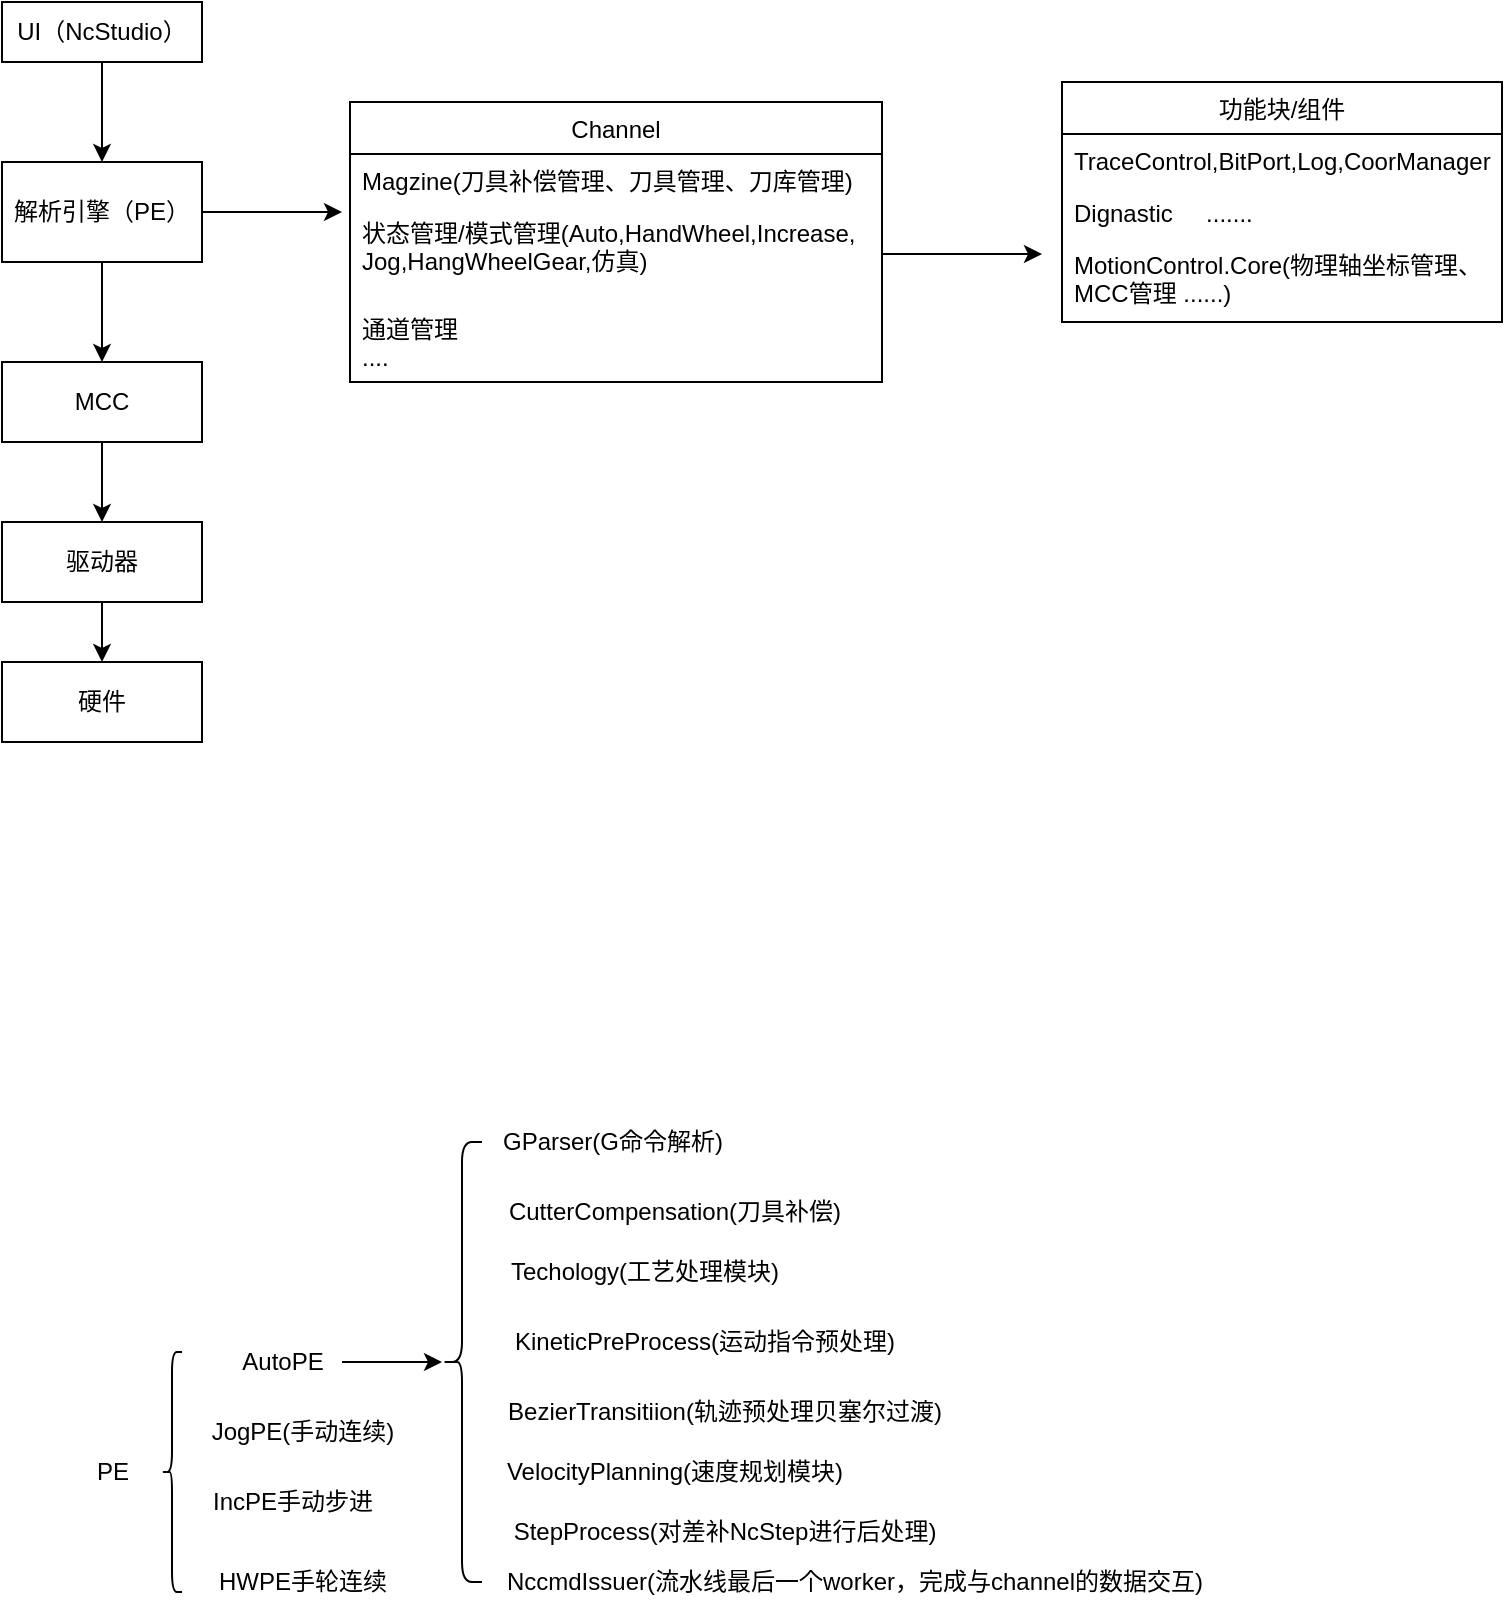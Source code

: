 <mxfile version="14.7.6" type="github">
  <diagram id="ecXcMNMKivYJWaqJNi__" name="Page-1">
    <mxGraphModel dx="1689" dy="1140" grid="1" gridSize="10" guides="1" tooltips="1" connect="1" arrows="1" fold="1" page="1" pageScale="1" pageWidth="827" pageHeight="1169" math="0" shadow="0">
      <root>
        <mxCell id="0" />
        <mxCell id="1" parent="0" />
        <mxCell id="EDJbJ-teYKVsi12cufid-3" style="edgeStyle=orthogonalEdgeStyle;rounded=0;orthogonalLoop=1;jettySize=auto;html=1;entryX=0.5;entryY=0;entryDx=0;entryDy=0;" edge="1" parent="1" source="EDJbJ-teYKVsi12cufid-1" target="EDJbJ-teYKVsi12cufid-2">
          <mxGeometry relative="1" as="geometry" />
        </mxCell>
        <mxCell id="EDJbJ-teYKVsi12cufid-1" value="UI（NcStudio）" style="rounded=0;whiteSpace=wrap;html=1;" vertex="1" parent="1">
          <mxGeometry x="240" y="130" width="100" height="30" as="geometry" />
        </mxCell>
        <mxCell id="EDJbJ-teYKVsi12cufid-7" style="edgeStyle=orthogonalEdgeStyle;rounded=0;orthogonalLoop=1;jettySize=auto;html=1;entryX=0.5;entryY=0;entryDx=0;entryDy=0;" edge="1" parent="1" source="EDJbJ-teYKVsi12cufid-2" target="EDJbJ-teYKVsi12cufid-4">
          <mxGeometry relative="1" as="geometry" />
        </mxCell>
        <mxCell id="EDJbJ-teYKVsi12cufid-35" style="edgeStyle=orthogonalEdgeStyle;rounded=0;orthogonalLoop=1;jettySize=auto;html=1;" edge="1" parent="1" source="EDJbJ-teYKVsi12cufid-2">
          <mxGeometry relative="1" as="geometry">
            <mxPoint x="410" y="235" as="targetPoint" />
          </mxGeometry>
        </mxCell>
        <mxCell id="EDJbJ-teYKVsi12cufid-2" value="解析引擎（PE）" style="rounded=0;whiteSpace=wrap;html=1;" vertex="1" parent="1">
          <mxGeometry x="240" y="210" width="100" height="50" as="geometry" />
        </mxCell>
        <mxCell id="EDJbJ-teYKVsi12cufid-8" style="edgeStyle=orthogonalEdgeStyle;rounded=0;orthogonalLoop=1;jettySize=auto;html=1;entryX=0.5;entryY=0;entryDx=0;entryDy=0;" edge="1" parent="1" source="EDJbJ-teYKVsi12cufid-4" target="EDJbJ-teYKVsi12cufid-5">
          <mxGeometry relative="1" as="geometry" />
        </mxCell>
        <mxCell id="EDJbJ-teYKVsi12cufid-4" value="MCC" style="rounded=0;whiteSpace=wrap;html=1;" vertex="1" parent="1">
          <mxGeometry x="240" y="310" width="100" height="40" as="geometry" />
        </mxCell>
        <mxCell id="EDJbJ-teYKVsi12cufid-9" style="edgeStyle=orthogonalEdgeStyle;rounded=0;orthogonalLoop=1;jettySize=auto;html=1;entryX=0.5;entryY=0;entryDx=0;entryDy=0;" edge="1" parent="1" source="EDJbJ-teYKVsi12cufid-5" target="EDJbJ-teYKVsi12cufid-6">
          <mxGeometry relative="1" as="geometry" />
        </mxCell>
        <mxCell id="EDJbJ-teYKVsi12cufid-5" value="驱动器" style="rounded=0;whiteSpace=wrap;html=1;" vertex="1" parent="1">
          <mxGeometry x="240" y="390" width="100" height="40" as="geometry" />
        </mxCell>
        <mxCell id="EDJbJ-teYKVsi12cufid-6" value="硬件" style="rounded=0;whiteSpace=wrap;html=1;" vertex="1" parent="1">
          <mxGeometry x="240" y="460" width="100" height="40" as="geometry" />
        </mxCell>
        <mxCell id="EDJbJ-teYKVsi12cufid-11" value="" style="shape=curlyBracket;whiteSpace=wrap;html=1;rounded=1;" vertex="1" parent="1">
          <mxGeometry x="320" y="805" width="10" height="120" as="geometry" />
        </mxCell>
        <mxCell id="EDJbJ-teYKVsi12cufid-22" style="edgeStyle=orthogonalEdgeStyle;rounded=0;orthogonalLoop=1;jettySize=auto;html=1;" edge="1" parent="1" source="EDJbJ-teYKVsi12cufid-15">
          <mxGeometry relative="1" as="geometry">
            <mxPoint x="460" y="810" as="targetPoint" />
          </mxGeometry>
        </mxCell>
        <mxCell id="EDJbJ-teYKVsi12cufid-15" value="AutoPE&lt;br&gt;" style="text;html=1;align=center;verticalAlign=middle;resizable=0;points=[];autosize=1;strokeColor=none;" vertex="1" parent="1">
          <mxGeometry x="350" y="800" width="60" height="20" as="geometry" />
        </mxCell>
        <mxCell id="EDJbJ-teYKVsi12cufid-16" value="JogPE(手动连续)" style="text;html=1;align=center;verticalAlign=middle;resizable=0;points=[];autosize=1;strokeColor=none;" vertex="1" parent="1">
          <mxGeometry x="335" y="835" width="110" height="20" as="geometry" />
        </mxCell>
        <mxCell id="EDJbJ-teYKVsi12cufid-18" value="IncPE手动步进" style="text;html=1;align=center;verticalAlign=middle;resizable=0;points=[];autosize=1;strokeColor=none;" vertex="1" parent="1">
          <mxGeometry x="335" y="870" width="100" height="20" as="geometry" />
        </mxCell>
        <mxCell id="EDJbJ-teYKVsi12cufid-21" value="HWPE手轮连续" style="text;html=1;align=center;verticalAlign=middle;resizable=0;points=[];autosize=1;strokeColor=none;" vertex="1" parent="1">
          <mxGeometry x="340" y="910" width="100" height="20" as="geometry" />
        </mxCell>
        <mxCell id="EDJbJ-teYKVsi12cufid-23" value="" style="shape=curlyBracket;whiteSpace=wrap;html=1;rounded=1;size=0.5;" vertex="1" parent="1">
          <mxGeometry x="460" y="700" width="20" height="220" as="geometry" />
        </mxCell>
        <mxCell id="EDJbJ-teYKVsi12cufid-26" value="GParser(G命令解析)" style="text;html=1;align=center;verticalAlign=middle;resizable=0;points=[];autosize=1;strokeColor=none;" vertex="1" parent="1">
          <mxGeometry x="480" y="690" width="130" height="20" as="geometry" />
        </mxCell>
        <mxCell id="EDJbJ-teYKVsi12cufid-27" value="CutterCompensation(刀具补偿)" style="text;html=1;align=center;verticalAlign=middle;resizable=0;points=[];autosize=1;strokeColor=none;" vertex="1" parent="1">
          <mxGeometry x="486" y="725" width="180" height="20" as="geometry" />
        </mxCell>
        <mxCell id="EDJbJ-teYKVsi12cufid-28" value="Techology(工艺处理模块)" style="text;html=1;align=center;verticalAlign=middle;resizable=0;points=[];autosize=1;strokeColor=none;" vertex="1" parent="1">
          <mxGeometry x="486" y="755" width="150" height="20" as="geometry" />
        </mxCell>
        <mxCell id="EDJbJ-teYKVsi12cufid-29" value="KineticPreProcess(运动指令预处理)" style="text;html=1;align=center;verticalAlign=middle;resizable=0;points=[];autosize=1;strokeColor=none;" vertex="1" parent="1">
          <mxGeometry x="486" y="790" width="210" height="20" as="geometry" />
        </mxCell>
        <mxCell id="EDJbJ-teYKVsi12cufid-30" value="BezierTransitiion(轨迹预处理贝塞尔过渡)" style="text;html=1;align=center;verticalAlign=middle;resizable=0;points=[];autosize=1;strokeColor=none;" vertex="1" parent="1">
          <mxGeometry x="486" y="825" width="230" height="20" as="geometry" />
        </mxCell>
        <mxCell id="EDJbJ-teYKVsi12cufid-31" value="VelocityPlanning(速度规划模块)" style="text;html=1;align=center;verticalAlign=middle;resizable=0;points=[];autosize=1;strokeColor=none;" vertex="1" parent="1">
          <mxGeometry x="486" y="855" width="180" height="20" as="geometry" />
        </mxCell>
        <mxCell id="EDJbJ-teYKVsi12cufid-32" value="StepProcess(对差补NcStep进行后处理)" style="text;html=1;align=center;verticalAlign=middle;resizable=0;points=[];autosize=1;strokeColor=none;" vertex="1" parent="1">
          <mxGeometry x="486" y="885" width="230" height="20" as="geometry" />
        </mxCell>
        <mxCell id="EDJbJ-teYKVsi12cufid-33" value="NccmdIssuer(流水线最后一个worker，完成与channel的数据交互)" style="text;html=1;align=center;verticalAlign=middle;resizable=0;points=[];autosize=1;strokeColor=none;" vertex="1" parent="1">
          <mxGeometry x="486" y="910" width="360" height="20" as="geometry" />
        </mxCell>
        <mxCell id="EDJbJ-teYKVsi12cufid-34" value="PE" style="text;html=1;align=center;verticalAlign=middle;resizable=0;points=[];autosize=1;strokeColor=none;" vertex="1" parent="1">
          <mxGeometry x="280" y="855" width="30" height="20" as="geometry" />
        </mxCell>
        <mxCell id="EDJbJ-teYKVsi12cufid-38" value="Channel" style="swimlane;fontStyle=0;childLayout=stackLayout;horizontal=1;startSize=26;horizontalStack=0;resizeParent=1;resizeParentMax=0;resizeLast=0;collapsible=1;marginBottom=0;" vertex="1" parent="1">
          <mxGeometry x="414" y="180" width="266" height="140" as="geometry">
            <mxRectangle x="414" y="180" width="80" height="26" as="alternateBounds" />
          </mxGeometry>
        </mxCell>
        <mxCell id="EDJbJ-teYKVsi12cufid-39" value="Magzine(刀具补偿管理、刀具管理、刀库管理)" style="text;strokeColor=none;fillColor=none;align=left;verticalAlign=top;spacingLeft=4;spacingRight=4;overflow=hidden;rotatable=0;points=[[0,0.5],[1,0.5]];portConstraint=eastwest;" vertex="1" parent="EDJbJ-teYKVsi12cufid-38">
          <mxGeometry y="26" width="266" height="26" as="geometry" />
        </mxCell>
        <mxCell id="EDJbJ-teYKVsi12cufid-40" value="状态管理/模式管理(Auto,HandWheel,Increase,&#xa;Jog,HangWheelGear,仿真)" style="text;strokeColor=none;fillColor=none;align=left;verticalAlign=top;spacingLeft=4;spacingRight=4;overflow=hidden;rotatable=0;points=[[0,0.5],[1,0.5]];portConstraint=eastwest;" vertex="1" parent="EDJbJ-teYKVsi12cufid-38">
          <mxGeometry y="52" width="266" height="48" as="geometry" />
        </mxCell>
        <mxCell id="EDJbJ-teYKVsi12cufid-41" value="通道管理&#xa;...." style="text;strokeColor=none;fillColor=none;align=left;verticalAlign=top;spacingLeft=4;spacingRight=4;overflow=hidden;rotatable=0;points=[[0,0.5],[1,0.5]];portConstraint=eastwest;" vertex="1" parent="EDJbJ-teYKVsi12cufid-38">
          <mxGeometry y="100" width="266" height="40" as="geometry" />
        </mxCell>
        <mxCell id="EDJbJ-teYKVsi12cufid-42" style="edgeStyle=orthogonalEdgeStyle;rounded=0;orthogonalLoop=1;jettySize=auto;html=1;" edge="1" parent="1" source="EDJbJ-teYKVsi12cufid-40">
          <mxGeometry relative="1" as="geometry">
            <mxPoint x="760" y="256.0" as="targetPoint" />
          </mxGeometry>
        </mxCell>
        <mxCell id="EDJbJ-teYKVsi12cufid-43" value="功能块/组件" style="swimlane;fontStyle=0;childLayout=stackLayout;horizontal=1;startSize=26;horizontalStack=0;resizeParent=1;resizeParentMax=0;resizeLast=0;collapsible=1;marginBottom=0;" vertex="1" parent="1">
          <mxGeometry x="770" y="170" width="220" height="120" as="geometry" />
        </mxCell>
        <mxCell id="EDJbJ-teYKVsi12cufid-44" value="TraceControl,BitPort,Log,CoorManager" style="text;strokeColor=none;fillColor=none;align=left;verticalAlign=top;spacingLeft=4;spacingRight=4;overflow=hidden;rotatable=0;points=[[0,0.5],[1,0.5]];portConstraint=eastwest;" vertex="1" parent="EDJbJ-teYKVsi12cufid-43">
          <mxGeometry y="26" width="220" height="26" as="geometry" />
        </mxCell>
        <mxCell id="EDJbJ-teYKVsi12cufid-45" value="Dignastic     ......." style="text;strokeColor=none;fillColor=none;align=left;verticalAlign=top;spacingLeft=4;spacingRight=4;overflow=hidden;rotatable=0;points=[[0,0.5],[1,0.5]];portConstraint=eastwest;" vertex="1" parent="EDJbJ-teYKVsi12cufid-43">
          <mxGeometry y="52" width="220" height="26" as="geometry" />
        </mxCell>
        <mxCell id="EDJbJ-teYKVsi12cufid-46" value="MotionControl.Core(物理轴坐标管理、&#xa;MCC管理 ......)" style="text;strokeColor=none;fillColor=none;align=left;verticalAlign=top;spacingLeft=4;spacingRight=4;overflow=hidden;rotatable=0;points=[[0,0.5],[1,0.5]];portConstraint=eastwest;" vertex="1" parent="EDJbJ-teYKVsi12cufid-43">
          <mxGeometry y="78" width="220" height="42" as="geometry" />
        </mxCell>
      </root>
    </mxGraphModel>
  </diagram>
</mxfile>
